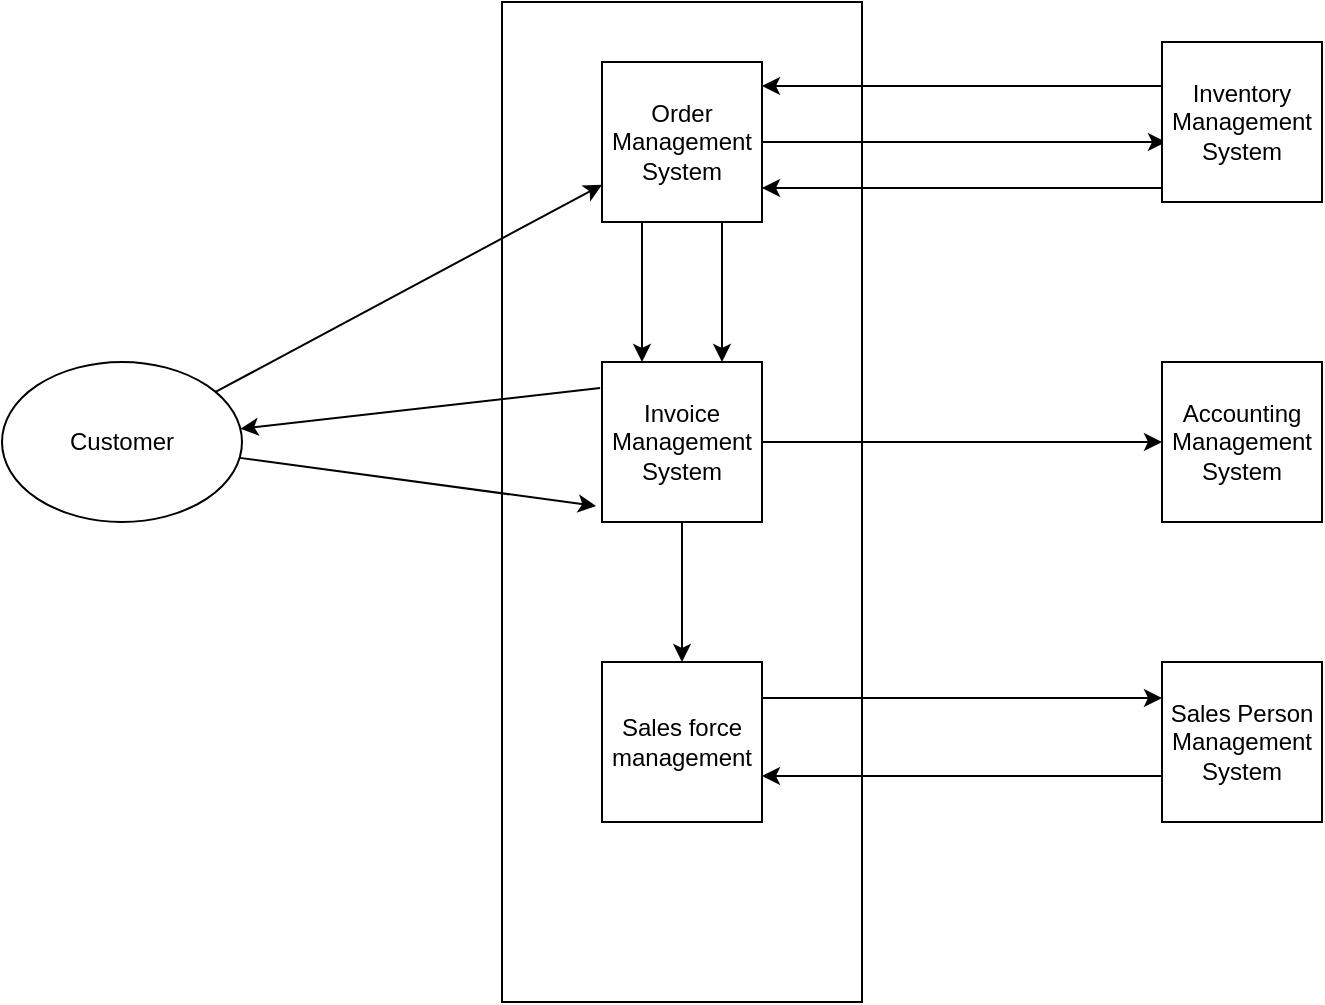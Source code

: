 <mxfile version="21.2.3" type="github">
  <diagram name="Page-1" id="aVWFgwWJTtonSwgxcaKQ">
    <mxGraphModel dx="1100" dy="570" grid="1" gridSize="10" guides="1" tooltips="1" connect="1" arrows="1" fold="1" page="1" pageScale="1" pageWidth="1654" pageHeight="1169" math="0" shadow="0">
      <root>
        <mxCell id="0" />
        <mxCell id="1" parent="0" />
        <mxCell id="OZ02rzAFalqwNskKFK5H-1" value="Customer" style="ellipse;whiteSpace=wrap;html=1;" vertex="1" parent="1">
          <mxGeometry x="180" y="280" width="120" height="80" as="geometry" />
        </mxCell>
        <mxCell id="OZ02rzAFalqwNskKFK5H-2" value="" style="rounded=0;whiteSpace=wrap;html=1;" vertex="1" parent="1">
          <mxGeometry x="430" y="100" width="180" height="500" as="geometry" />
        </mxCell>
        <mxCell id="OZ02rzAFalqwNskKFK5H-13" style="edgeStyle=orthogonalEdgeStyle;rounded=0;orthogonalLoop=1;jettySize=auto;html=1;" edge="1" parent="1" source="OZ02rzAFalqwNskKFK5H-3" target="OZ02rzAFalqwNskKFK5H-4">
          <mxGeometry relative="1" as="geometry">
            <Array as="points">
              <mxPoint x="500" y="240" />
              <mxPoint x="500" y="240" />
            </Array>
          </mxGeometry>
        </mxCell>
        <mxCell id="OZ02rzAFalqwNskKFK5H-14" style="edgeStyle=orthogonalEdgeStyle;rounded=0;orthogonalLoop=1;jettySize=auto;html=1;entryX=0.75;entryY=0;entryDx=0;entryDy=0;" edge="1" parent="1" source="OZ02rzAFalqwNskKFK5H-3" target="OZ02rzAFalqwNskKFK5H-4">
          <mxGeometry relative="1" as="geometry">
            <Array as="points">
              <mxPoint x="540" y="230" />
              <mxPoint x="540" y="230" />
            </Array>
          </mxGeometry>
        </mxCell>
        <mxCell id="OZ02rzAFalqwNskKFK5H-21" style="edgeStyle=orthogonalEdgeStyle;rounded=0;orthogonalLoop=1;jettySize=auto;html=1;entryX=0.025;entryY=0.625;entryDx=0;entryDy=0;entryPerimeter=0;" edge="1" parent="1" source="OZ02rzAFalqwNskKFK5H-3" target="OZ02rzAFalqwNskKFK5H-6">
          <mxGeometry relative="1" as="geometry" />
        </mxCell>
        <mxCell id="OZ02rzAFalqwNskKFK5H-3" value="Order Management System" style="whiteSpace=wrap;html=1;aspect=fixed;" vertex="1" parent="1">
          <mxGeometry x="480" y="130" width="80" height="80" as="geometry" />
        </mxCell>
        <mxCell id="OZ02rzAFalqwNskKFK5H-15" style="edgeStyle=orthogonalEdgeStyle;rounded=0;orthogonalLoop=1;jettySize=auto;html=1;entryX=0.5;entryY=0;entryDx=0;entryDy=0;" edge="1" parent="1" source="OZ02rzAFalqwNskKFK5H-4" target="OZ02rzAFalqwNskKFK5H-5">
          <mxGeometry relative="1" as="geometry" />
        </mxCell>
        <mxCell id="OZ02rzAFalqwNskKFK5H-18" style="edgeStyle=orthogonalEdgeStyle;rounded=0;orthogonalLoop=1;jettySize=auto;html=1;" edge="1" parent="1" source="OZ02rzAFalqwNskKFK5H-4" target="OZ02rzAFalqwNskKFK5H-7">
          <mxGeometry relative="1" as="geometry" />
        </mxCell>
        <mxCell id="OZ02rzAFalqwNskKFK5H-4" value="Invoice Management System" style="whiteSpace=wrap;html=1;aspect=fixed;" vertex="1" parent="1">
          <mxGeometry x="480" y="280" width="80" height="80" as="geometry" />
        </mxCell>
        <mxCell id="OZ02rzAFalqwNskKFK5H-16" style="edgeStyle=orthogonalEdgeStyle;rounded=0;orthogonalLoop=1;jettySize=auto;html=1;entryX=0;entryY=0.5;entryDx=0;entryDy=0;" edge="1" parent="1">
          <mxGeometry relative="1" as="geometry">
            <mxPoint x="560" y="448" as="sourcePoint" />
            <mxPoint x="760" y="448" as="targetPoint" />
          </mxGeometry>
        </mxCell>
        <mxCell id="OZ02rzAFalqwNskKFK5H-5" value="Sales force management" style="whiteSpace=wrap;html=1;aspect=fixed;" vertex="1" parent="1">
          <mxGeometry x="480" y="430" width="80" height="80" as="geometry" />
        </mxCell>
        <mxCell id="OZ02rzAFalqwNskKFK5H-19" style="edgeStyle=orthogonalEdgeStyle;rounded=0;orthogonalLoop=1;jettySize=auto;html=1;entryX=1;entryY=0.25;entryDx=0;entryDy=0;" edge="1" parent="1">
          <mxGeometry relative="1" as="geometry">
            <mxPoint x="760" y="142" as="sourcePoint" />
            <mxPoint x="560" y="142" as="targetPoint" />
            <Array as="points">
              <mxPoint x="710" y="142" />
              <mxPoint x="710" y="142" />
            </Array>
          </mxGeometry>
        </mxCell>
        <mxCell id="OZ02rzAFalqwNskKFK5H-20" style="edgeStyle=orthogonalEdgeStyle;rounded=0;orthogonalLoop=1;jettySize=auto;html=1;entryX=1;entryY=0.375;entryDx=0;entryDy=0;entryPerimeter=0;" edge="1" parent="1">
          <mxGeometry relative="1" as="geometry">
            <mxPoint x="760" y="193" as="sourcePoint" />
            <mxPoint x="560" y="193" as="targetPoint" />
          </mxGeometry>
        </mxCell>
        <mxCell id="OZ02rzAFalqwNskKFK5H-6" value="Inventory Management System" style="whiteSpace=wrap;html=1;aspect=fixed;" vertex="1" parent="1">
          <mxGeometry x="760" y="120" width="80" height="80" as="geometry" />
        </mxCell>
        <mxCell id="OZ02rzAFalqwNskKFK5H-7" value="Accounting Management System" style="whiteSpace=wrap;html=1;aspect=fixed;" vertex="1" parent="1">
          <mxGeometry x="760" y="280" width="80" height="80" as="geometry" />
        </mxCell>
        <mxCell id="OZ02rzAFalqwNskKFK5H-17" style="edgeStyle=orthogonalEdgeStyle;rounded=0;orthogonalLoop=1;jettySize=auto;html=1;" edge="1" parent="1">
          <mxGeometry relative="1" as="geometry">
            <mxPoint x="760" y="487" as="sourcePoint" />
            <mxPoint x="560" y="487" as="targetPoint" />
          </mxGeometry>
        </mxCell>
        <mxCell id="OZ02rzAFalqwNskKFK5H-8" value="Sales Person Management System" style="whiteSpace=wrap;html=1;aspect=fixed;" vertex="1" parent="1">
          <mxGeometry x="760" y="430" width="80" height="80" as="geometry" />
        </mxCell>
        <mxCell id="OZ02rzAFalqwNskKFK5H-10" value="" style="endArrow=classic;html=1;rounded=0;" edge="1" parent="1" source="OZ02rzAFalqwNskKFK5H-1" target="OZ02rzAFalqwNskKFK5H-3">
          <mxGeometry width="50" height="50" relative="1" as="geometry">
            <mxPoint x="290" y="290" as="sourcePoint" />
            <mxPoint x="340" y="240" as="targetPoint" />
          </mxGeometry>
        </mxCell>
        <mxCell id="OZ02rzAFalqwNskKFK5H-11" value="" style="endArrow=classic;html=1;rounded=0;entryX=-0.037;entryY=0.9;entryDx=0;entryDy=0;entryPerimeter=0;" edge="1" parent="1" source="OZ02rzAFalqwNskKFK5H-1" target="OZ02rzAFalqwNskKFK5H-4">
          <mxGeometry width="50" height="50" relative="1" as="geometry">
            <mxPoint x="310" y="350" as="sourcePoint" />
            <mxPoint x="360" y="270" as="targetPoint" />
          </mxGeometry>
        </mxCell>
        <mxCell id="OZ02rzAFalqwNskKFK5H-12" value="" style="endArrow=classic;html=1;rounded=0;exitX=-0.012;exitY=0.163;exitDx=0;exitDy=0;exitPerimeter=0;" edge="1" parent="1" source="OZ02rzAFalqwNskKFK5H-4" target="OZ02rzAFalqwNskKFK5H-1">
          <mxGeometry width="50" height="50" relative="1" as="geometry">
            <mxPoint x="480" y="310" as="sourcePoint" />
            <mxPoint x="530" y="260" as="targetPoint" />
          </mxGeometry>
        </mxCell>
      </root>
    </mxGraphModel>
  </diagram>
</mxfile>
